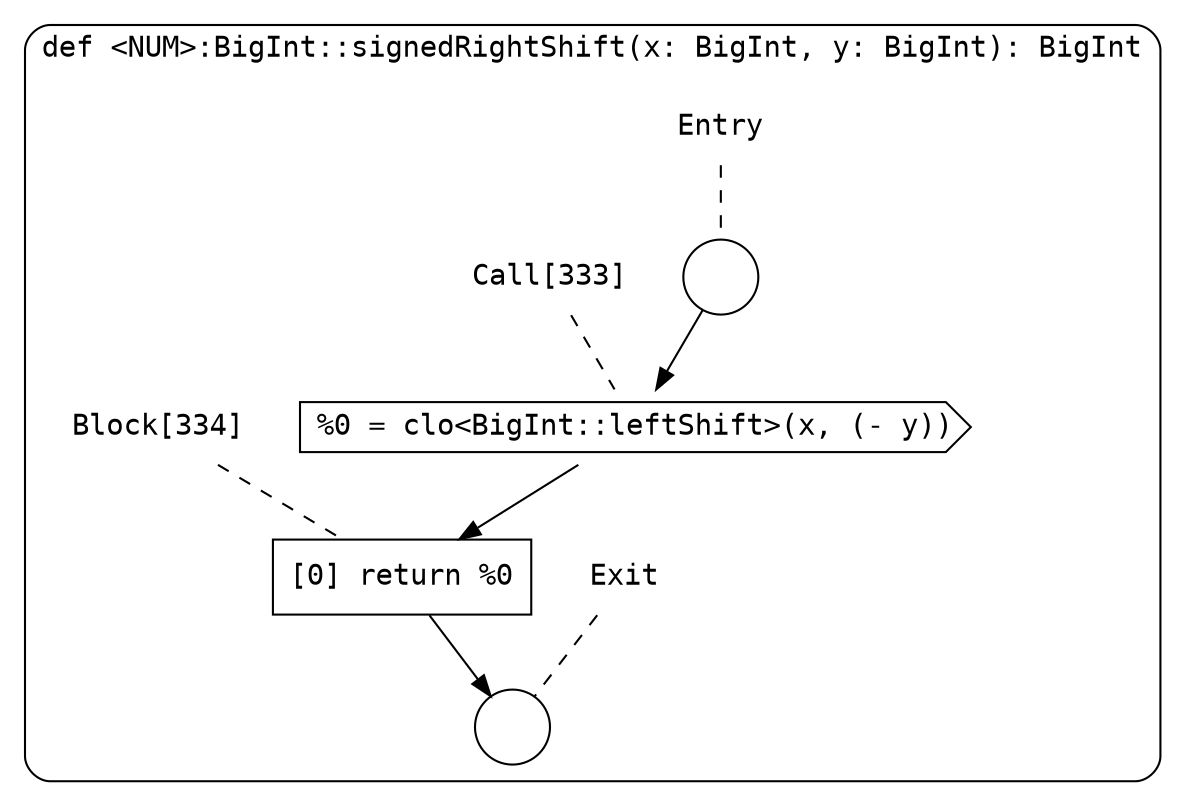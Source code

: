 digraph {
  graph [fontname = "Consolas"]
  node [fontname = "Consolas"]
  edge [fontname = "Consolas"]
  subgraph cluster41 {
    label = "def <NUM>:BigInt::signedRightShift(x: BigInt, y: BigInt): BigInt"
    style = rounded
    cluster41_entry_name [shape=none, label=<<font color="black">Entry</font>>]
    cluster41_entry_name -> cluster41_entry [arrowhead=none, color="black", style=dashed]
    cluster41_entry [shape=circle label=" " color="black" fillcolor="white" style=filled]
    cluster41_entry -> node333 [color="black"]
    cluster41_exit_name [shape=none, label=<<font color="black">Exit</font>>]
    cluster41_exit_name -> cluster41_exit [arrowhead=none, color="black", style=dashed]
    cluster41_exit [shape=circle label=" " color="black" fillcolor="white" style=filled]
    node333_name [shape=none, label=<<font color="black">Call[333]</font>>]
    node333_name -> node333 [arrowhead=none, color="black", style=dashed]
    node333 [shape=cds, label=<<font color="black">%0 = clo&lt;BigInt::leftShift&gt;(x, (- y))</font>> color="black" fillcolor="white", style=filled]
    node333 -> node334 [color="black"]
    node334_name [shape=none, label=<<font color="black">Block[334]</font>>]
    node334_name -> node334 [arrowhead=none, color="black", style=dashed]
    node334 [shape=box, label=<<font color="black">[0] return %0<BR ALIGN="LEFT"/></font>> color="black" fillcolor="white", style=filled]
    node334 -> cluster41_exit [color="black"]
  }
}